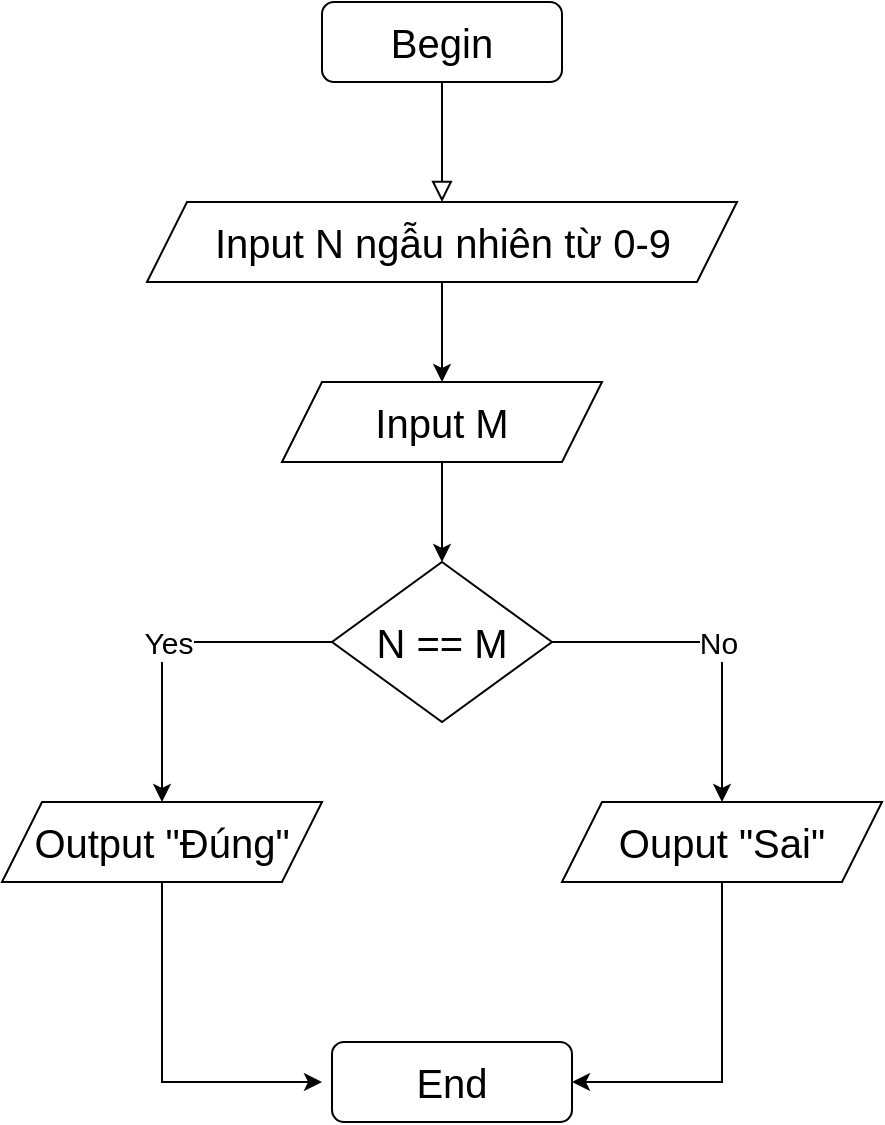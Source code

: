 <mxfile version="15.3.7" type="device"><diagram id="C5RBs43oDa-KdzZeNtuy" name="Page-1"><mxGraphModel dx="868" dy="440" grid="1" gridSize="10" guides="1" tooltips="1" connect="1" arrows="1" fold="1" page="1" pageScale="1" pageWidth="827" pageHeight="1169" math="0" shadow="0"><root><mxCell id="WIyWlLk6GJQsqaUBKTNV-0"/><mxCell id="WIyWlLk6GJQsqaUBKTNV-1" parent="WIyWlLk6GJQsqaUBKTNV-0"/><mxCell id="WIyWlLk6GJQsqaUBKTNV-2" value="" style="rounded=0;html=1;jettySize=auto;orthogonalLoop=1;fontSize=11;endArrow=block;endFill=0;endSize=8;strokeWidth=1;shadow=0;labelBackgroundColor=none;edgeStyle=orthogonalEdgeStyle;" parent="WIyWlLk6GJQsqaUBKTNV-1" source="WIyWlLk6GJQsqaUBKTNV-3" edge="1"><mxGeometry relative="1" as="geometry"><mxPoint x="450" y="160" as="targetPoint"/></mxGeometry></mxCell><mxCell id="WIyWlLk6GJQsqaUBKTNV-3" value="Begin" style="rounded=1;whiteSpace=wrap;html=1;fontSize=20;glass=0;strokeWidth=1;shadow=0;" parent="WIyWlLk6GJQsqaUBKTNV-1" vertex="1"><mxGeometry x="390" y="60" width="120" height="40" as="geometry"/></mxCell><mxCell id="6ehiiuBIGQXmRlh8TUEf-2" style="edgeStyle=orthogonalEdgeStyle;rounded=0;orthogonalLoop=1;jettySize=auto;html=1;entryX=0.5;entryY=0;entryDx=0;entryDy=0;" edge="1" parent="WIyWlLk6GJQsqaUBKTNV-1" source="6ehiiuBIGQXmRlh8TUEf-0" target="6ehiiuBIGQXmRlh8TUEf-1"><mxGeometry relative="1" as="geometry"/></mxCell><mxCell id="6ehiiuBIGQXmRlh8TUEf-0" value="Input N ngẫu nhiên từ 0-9" style="shape=parallelogram;perimeter=parallelogramPerimeter;whiteSpace=wrap;html=1;fixedSize=1;fontSize=20;" vertex="1" parent="WIyWlLk6GJQsqaUBKTNV-1"><mxGeometry x="302.5" y="160" width="295" height="40" as="geometry"/></mxCell><mxCell id="6ehiiuBIGQXmRlh8TUEf-4" style="edgeStyle=orthogonalEdgeStyle;rounded=0;orthogonalLoop=1;jettySize=auto;html=1;entryX=0.5;entryY=0;entryDx=0;entryDy=0;" edge="1" parent="WIyWlLk6GJQsqaUBKTNV-1" source="6ehiiuBIGQXmRlh8TUEf-1" target="6ehiiuBIGQXmRlh8TUEf-3"><mxGeometry relative="1" as="geometry"/></mxCell><mxCell id="6ehiiuBIGQXmRlh8TUEf-1" value="Input M" style="shape=parallelogram;perimeter=parallelogramPerimeter;whiteSpace=wrap;html=1;fixedSize=1;fontSize=20;" vertex="1" parent="WIyWlLk6GJQsqaUBKTNV-1"><mxGeometry x="370" y="250" width="160" height="40" as="geometry"/></mxCell><mxCell id="6ehiiuBIGQXmRlh8TUEf-8" value="Yes" style="edgeStyle=orthogonalEdgeStyle;rounded=0;orthogonalLoop=1;jettySize=auto;html=1;entryX=0.5;entryY=0;entryDx=0;entryDy=0;fontSize=15;" edge="1" parent="WIyWlLk6GJQsqaUBKTNV-1" source="6ehiiuBIGQXmRlh8TUEf-3" target="6ehiiuBIGQXmRlh8TUEf-5"><mxGeometry relative="1" as="geometry"/></mxCell><mxCell id="6ehiiuBIGQXmRlh8TUEf-9" value="No" style="edgeStyle=orthogonalEdgeStyle;rounded=0;orthogonalLoop=1;jettySize=auto;html=1;entryX=0.5;entryY=0;entryDx=0;entryDy=0;fontSize=15;" edge="1" parent="WIyWlLk6GJQsqaUBKTNV-1" source="6ehiiuBIGQXmRlh8TUEf-3" target="6ehiiuBIGQXmRlh8TUEf-6"><mxGeometry relative="1" as="geometry"/></mxCell><mxCell id="6ehiiuBIGQXmRlh8TUEf-3" value="N == M" style="rhombus;whiteSpace=wrap;html=1;fontSize=20;" vertex="1" parent="WIyWlLk6GJQsqaUBKTNV-1"><mxGeometry x="395" y="340" width="110" height="80" as="geometry"/></mxCell><mxCell id="6ehiiuBIGQXmRlh8TUEf-18" style="edgeStyle=orthogonalEdgeStyle;rounded=0;orthogonalLoop=1;jettySize=auto;html=1;fontSize=15;" edge="1" parent="WIyWlLk6GJQsqaUBKTNV-1" source="6ehiiuBIGQXmRlh8TUEf-5"><mxGeometry relative="1" as="geometry"><mxPoint x="390" y="600" as="targetPoint"/><Array as="points"><mxPoint x="310" y="600"/></Array></mxGeometry></mxCell><mxCell id="6ehiiuBIGQXmRlh8TUEf-5" value="Output &quot;Đúng&quot;" style="shape=parallelogram;perimeter=parallelogramPerimeter;whiteSpace=wrap;html=1;fixedSize=1;fontSize=20;" vertex="1" parent="WIyWlLk6GJQsqaUBKTNV-1"><mxGeometry x="230" y="460" width="160" height="40" as="geometry"/></mxCell><mxCell id="6ehiiuBIGQXmRlh8TUEf-16" style="edgeStyle=orthogonalEdgeStyle;rounded=0;orthogonalLoop=1;jettySize=auto;html=1;entryX=1;entryY=0.5;entryDx=0;entryDy=0;fontSize=15;" edge="1" parent="WIyWlLk6GJQsqaUBKTNV-1" source="6ehiiuBIGQXmRlh8TUEf-6" target="6ehiiuBIGQXmRlh8TUEf-10"><mxGeometry relative="1" as="geometry"/></mxCell><mxCell id="6ehiiuBIGQXmRlh8TUEf-6" value="Ouput &quot;Sai&quot;" style="shape=parallelogram;perimeter=parallelogramPerimeter;whiteSpace=wrap;html=1;fixedSize=1;fontSize=20;" vertex="1" parent="WIyWlLk6GJQsqaUBKTNV-1"><mxGeometry x="510" y="460" width="160" height="40" as="geometry"/></mxCell><mxCell id="6ehiiuBIGQXmRlh8TUEf-10" value="End" style="rounded=1;whiteSpace=wrap;html=1;fontSize=20;" vertex="1" parent="WIyWlLk6GJQsqaUBKTNV-1"><mxGeometry x="395" y="580" width="120" height="40" as="geometry"/></mxCell></root></mxGraphModel></diagram></mxfile>